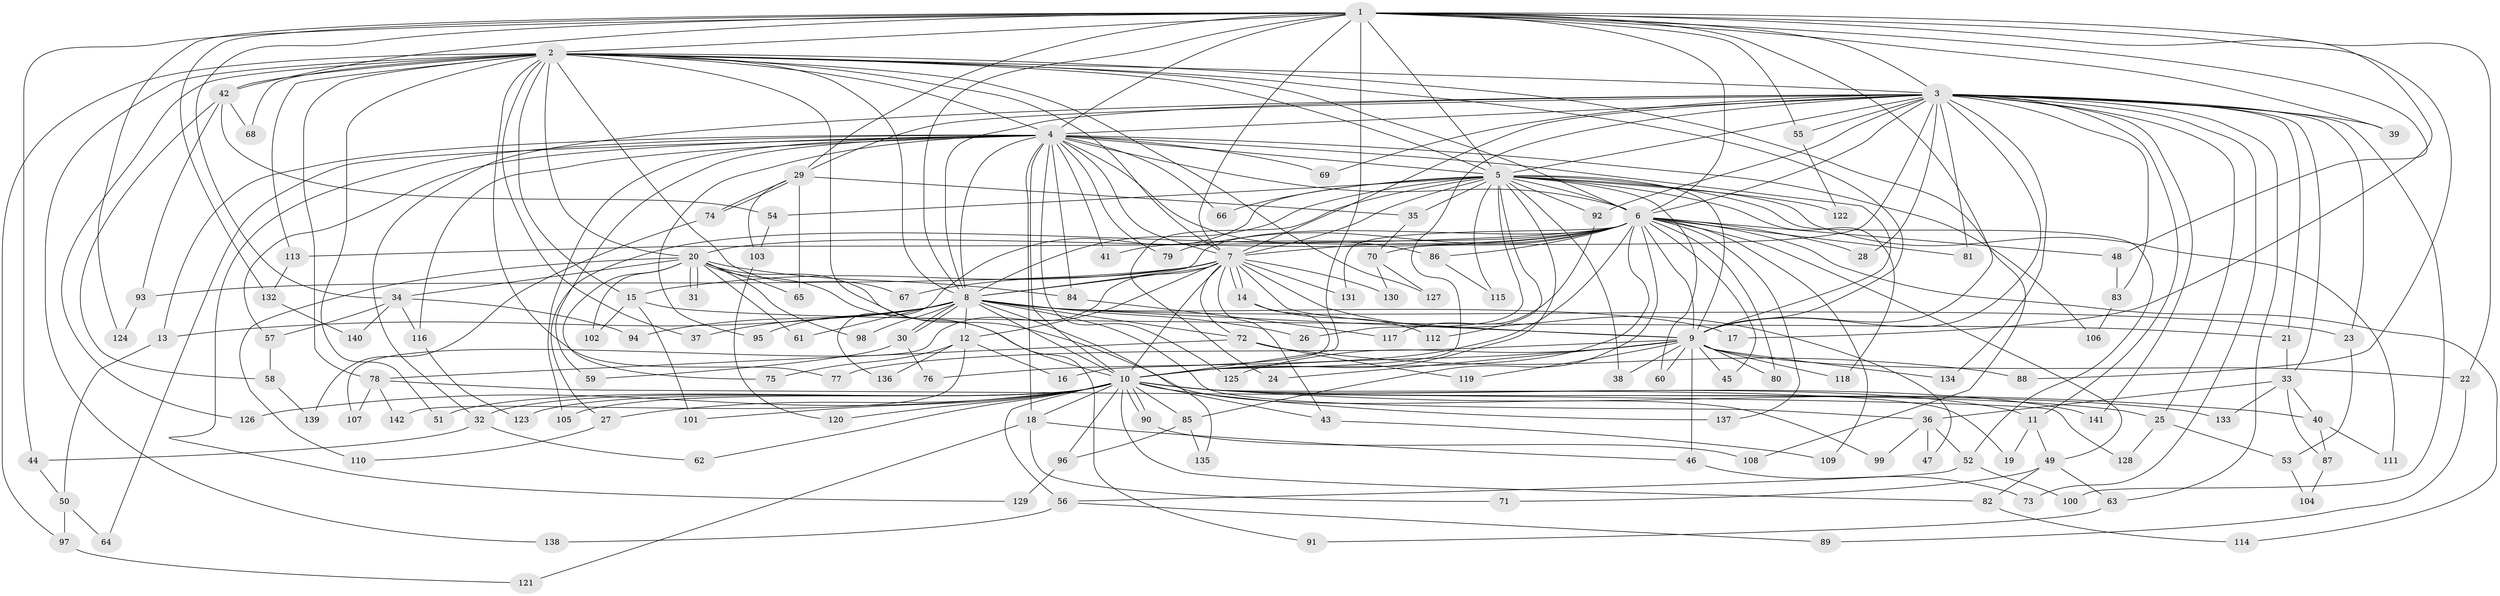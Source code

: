 // Generated by graph-tools (version 1.1) at 2025/49/03/09/25 03:49:28]
// undirected, 142 vertices, 309 edges
graph export_dot {
graph [start="1"]
  node [color=gray90,style=filled];
  1;
  2;
  3;
  4;
  5;
  6;
  7;
  8;
  9;
  10;
  11;
  12;
  13;
  14;
  15;
  16;
  17;
  18;
  19;
  20;
  21;
  22;
  23;
  24;
  25;
  26;
  27;
  28;
  29;
  30;
  31;
  32;
  33;
  34;
  35;
  36;
  37;
  38;
  39;
  40;
  41;
  42;
  43;
  44;
  45;
  46;
  47;
  48;
  49;
  50;
  51;
  52;
  53;
  54;
  55;
  56;
  57;
  58;
  59;
  60;
  61;
  62;
  63;
  64;
  65;
  66;
  67;
  68;
  69;
  70;
  71;
  72;
  73;
  74;
  75;
  76;
  77;
  78;
  79;
  80;
  81;
  82;
  83;
  84;
  85;
  86;
  87;
  88;
  89;
  90;
  91;
  92;
  93;
  94;
  95;
  96;
  97;
  98;
  99;
  100;
  101;
  102;
  103;
  104;
  105;
  106;
  107;
  108;
  109;
  110;
  111;
  112;
  113;
  114;
  115;
  116;
  117;
  118;
  119;
  120;
  121;
  122;
  123;
  124;
  125;
  126;
  127;
  128;
  129;
  130;
  131;
  132;
  133;
  134;
  135;
  136;
  137;
  138;
  139;
  140;
  141;
  142;
  1 -- 2;
  1 -- 3;
  1 -- 4;
  1 -- 5;
  1 -- 6;
  1 -- 7;
  1 -- 8;
  1 -- 9;
  1 -- 10;
  1 -- 17;
  1 -- 22;
  1 -- 29;
  1 -- 34;
  1 -- 39;
  1 -- 42;
  1 -- 44;
  1 -- 48;
  1 -- 55;
  1 -- 88;
  1 -- 124;
  1 -- 132;
  2 -- 3;
  2 -- 4;
  2 -- 5;
  2 -- 6;
  2 -- 7;
  2 -- 8;
  2 -- 9;
  2 -- 10;
  2 -- 15;
  2 -- 20;
  2 -- 37;
  2 -- 42;
  2 -- 51;
  2 -- 67;
  2 -- 68;
  2 -- 77;
  2 -- 78;
  2 -- 97;
  2 -- 108;
  2 -- 113;
  2 -- 126;
  2 -- 127;
  2 -- 138;
  3 -- 4;
  3 -- 5;
  3 -- 6;
  3 -- 7;
  3 -- 8;
  3 -- 9;
  3 -- 10;
  3 -- 11;
  3 -- 21;
  3 -- 23;
  3 -- 25;
  3 -- 28;
  3 -- 29;
  3 -- 32;
  3 -- 33;
  3 -- 39;
  3 -- 55;
  3 -- 63;
  3 -- 69;
  3 -- 70;
  3 -- 73;
  3 -- 81;
  3 -- 83;
  3 -- 92;
  3 -- 100;
  3 -- 134;
  3 -- 141;
  4 -- 5;
  4 -- 6;
  4 -- 7;
  4 -- 8;
  4 -- 9;
  4 -- 10;
  4 -- 13;
  4 -- 18;
  4 -- 41;
  4 -- 57;
  4 -- 59;
  4 -- 64;
  4 -- 66;
  4 -- 69;
  4 -- 79;
  4 -- 84;
  4 -- 86;
  4 -- 95;
  4 -- 105;
  4 -- 106;
  4 -- 116;
  4 -- 125;
  4 -- 129;
  5 -- 6;
  5 -- 7;
  5 -- 8;
  5 -- 9;
  5 -- 10;
  5 -- 24;
  5 -- 26;
  5 -- 35;
  5 -- 38;
  5 -- 52;
  5 -- 54;
  5 -- 60;
  5 -- 66;
  5 -- 92;
  5 -- 111;
  5 -- 112;
  5 -- 115;
  5 -- 118;
  5 -- 122;
  5 -- 136;
  6 -- 7;
  6 -- 8;
  6 -- 9;
  6 -- 10;
  6 -- 20;
  6 -- 27;
  6 -- 28;
  6 -- 41;
  6 -- 45;
  6 -- 48;
  6 -- 49;
  6 -- 76;
  6 -- 79;
  6 -- 80;
  6 -- 81;
  6 -- 85;
  6 -- 86;
  6 -- 109;
  6 -- 113;
  6 -- 114;
  6 -- 131;
  6 -- 137;
  7 -- 8;
  7 -- 9;
  7 -- 10;
  7 -- 12;
  7 -- 14;
  7 -- 14;
  7 -- 15;
  7 -- 43;
  7 -- 47;
  7 -- 67;
  7 -- 72;
  7 -- 93;
  7 -- 107;
  7 -- 130;
  7 -- 131;
  8 -- 9;
  8 -- 10;
  8 -- 12;
  8 -- 13;
  8 -- 17;
  8 -- 23;
  8 -- 26;
  8 -- 30;
  8 -- 30;
  8 -- 36;
  8 -- 37;
  8 -- 61;
  8 -- 72;
  8 -- 94;
  8 -- 95;
  8 -- 98;
  8 -- 135;
  9 -- 10;
  9 -- 22;
  9 -- 24;
  9 -- 38;
  9 -- 45;
  9 -- 46;
  9 -- 60;
  9 -- 77;
  9 -- 80;
  9 -- 118;
  9 -- 119;
  9 -- 125;
  9 -- 134;
  10 -- 11;
  10 -- 18;
  10 -- 19;
  10 -- 25;
  10 -- 27;
  10 -- 32;
  10 -- 40;
  10 -- 43;
  10 -- 51;
  10 -- 56;
  10 -- 62;
  10 -- 82;
  10 -- 85;
  10 -- 90;
  10 -- 90;
  10 -- 96;
  10 -- 101;
  10 -- 105;
  10 -- 120;
  10 -- 123;
  10 -- 126;
  10 -- 133;
  10 -- 137;
  10 -- 141;
  11 -- 19;
  11 -- 49;
  12 -- 16;
  12 -- 75;
  12 -- 136;
  12 -- 142;
  13 -- 50;
  14 -- 16;
  14 -- 112;
  15 -- 21;
  15 -- 101;
  15 -- 102;
  18 -- 46;
  18 -- 71;
  18 -- 121;
  20 -- 31;
  20 -- 31;
  20 -- 34;
  20 -- 61;
  20 -- 65;
  20 -- 75;
  20 -- 84;
  20 -- 91;
  20 -- 98;
  20 -- 99;
  20 -- 102;
  20 -- 110;
  21 -- 33;
  22 -- 89;
  23 -- 53;
  25 -- 53;
  25 -- 128;
  27 -- 110;
  29 -- 35;
  29 -- 65;
  29 -- 74;
  29 -- 74;
  29 -- 103;
  30 -- 59;
  30 -- 76;
  32 -- 44;
  32 -- 62;
  33 -- 36;
  33 -- 40;
  33 -- 87;
  33 -- 133;
  34 -- 57;
  34 -- 94;
  34 -- 116;
  34 -- 140;
  35 -- 70;
  36 -- 47;
  36 -- 52;
  36 -- 99;
  40 -- 87;
  40 -- 111;
  42 -- 54;
  42 -- 58;
  42 -- 68;
  42 -- 93;
  43 -- 109;
  44 -- 50;
  46 -- 73;
  48 -- 83;
  49 -- 63;
  49 -- 71;
  49 -- 82;
  50 -- 64;
  50 -- 97;
  52 -- 56;
  52 -- 100;
  53 -- 104;
  54 -- 103;
  55 -- 122;
  56 -- 89;
  56 -- 138;
  57 -- 58;
  58 -- 139;
  63 -- 91;
  70 -- 127;
  70 -- 130;
  72 -- 78;
  72 -- 88;
  72 -- 119;
  74 -- 139;
  78 -- 107;
  78 -- 128;
  78 -- 142;
  82 -- 114;
  83 -- 106;
  84 -- 117;
  85 -- 96;
  85 -- 135;
  86 -- 115;
  87 -- 104;
  90 -- 108;
  92 -- 117;
  93 -- 124;
  96 -- 129;
  97 -- 121;
  103 -- 120;
  113 -- 132;
  116 -- 123;
  132 -- 140;
}
